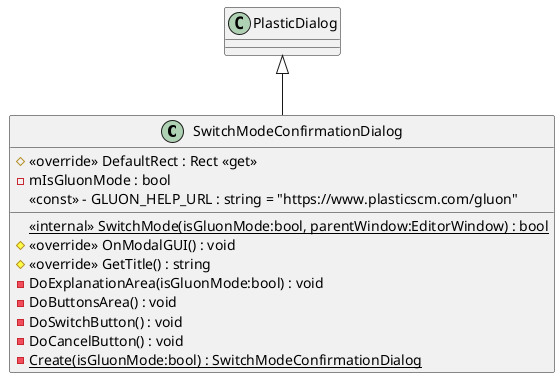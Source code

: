 @startuml
class SwitchModeConfirmationDialog {
    # <<override>> DefaultRect : Rect <<get>>
    <<internal>> {static} SwitchMode(isGluonMode:bool, parentWindow:EditorWindow) : bool
    # <<override>> OnModalGUI() : void
    # <<override>> GetTitle() : string
    - DoExplanationArea(isGluonMode:bool) : void
    - DoButtonsArea() : void
    - DoSwitchButton() : void
    - DoCancelButton() : void
    {static} - Create(isGluonMode:bool) : SwitchModeConfirmationDialog
    - mIsGluonMode : bool
    <<const>> - GLUON_HELP_URL : string = "https://www.plasticscm.com/gluon"
}
PlasticDialog <|-- SwitchModeConfirmationDialog
@enduml
